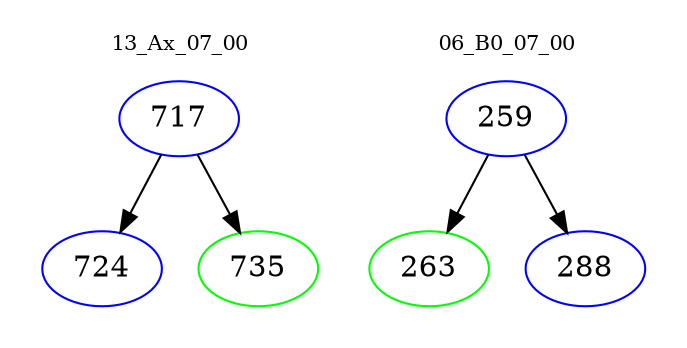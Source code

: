 digraph{
subgraph cluster_0 {
color = white
label = "13_Ax_07_00";
fontsize=10;
T0_717 [label="717", color="blue"]
T0_717 -> T0_724 [color="black"]
T0_724 [label="724", color="blue"]
T0_717 -> T0_735 [color="black"]
T0_735 [label="735", color="green"]
}
subgraph cluster_1 {
color = white
label = "06_B0_07_00";
fontsize=10;
T1_259 [label="259", color="blue"]
T1_259 -> T1_263 [color="black"]
T1_263 [label="263", color="green"]
T1_259 -> T1_288 [color="black"]
T1_288 [label="288", color="blue"]
}
}
